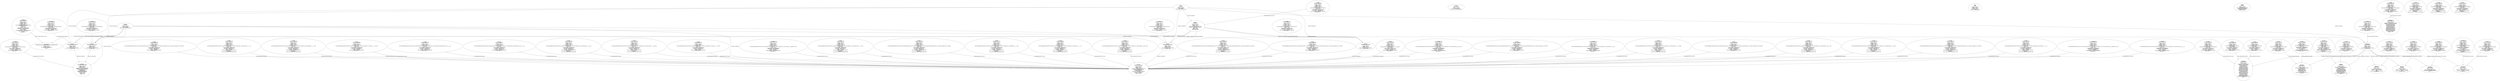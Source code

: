 digraph {
	margin=0 ratio=fill
	"Persons.gary_polhill" [label=<<U>Persons</U><BR/><B>gary_polhill</B><BR/><BR/>created =  2022-11-04<BR/>creator =  doug<BR/>name =  Gary Polhill<BR/>email =  gary.polhill@hutton.ac.uk>]
	"Persons.doug_salt" [label=<<U>Persons</U><BR/><B>doug_salt</B><BR/><BR/>created =  2022-11-04<BR/>creator =  doug<BR/>name =  Doug Salt<BR/>email =  doug.salt@hutton.ac.uk>]
	"Persons.lorenzo_milazzo" [label=<<U>Persons</U><BR/><B>lorenzo_milazzo</B><BR/><BR/>created =  2022-11-04<BR/>creator =  doug<BR/>name =  Lorenzo Milazzo<BR/>email =  lorenzo.milazzo@gmail.com>]
	"Persons.doug" [label=<<U>Persons</U><BR/><B>doug</B><BR/><BR/>created =  2022-11-04<BR/>creator =  doug<BR/>modified =  2022-11-04<BR/>modifier =  doug<BR/>name =  Douglas Salt<BR/>email =  doug@asterix.local>]
	"Projects.MIRACLE" [label=<<U>Projects</U><BR/><B>MIRACLE</B><BR/><BR/>created =  2022-11-04<BR/>creator =  doug<BR/>title =  MIning Relationships Among<BR/>variables in large datasets<BR/>from CompLEx systems Probably<BR/>could do with a bit more<BR/>explanation in here.>]
	"Applications.application_2393015356" [label=<<U>Applications</U><BR/><B>analysege_gpLU2.pl</B><BR/><BR/>created =  2022-11-04<BR/>creator =  doug<BR/>id_application =  application_2393015356<BR/>purpose =   Analysis script to # results<BR/>from SSS runs. The output is a<BR/>CSV format summary of the<BR/>results from each run, listing<BR/>the parameters first, then the<BR/>results: the number of<BR/>bankruptcies, the amount of<BR/>land use change, the year of<BR/>extinction of each species, and<BR/>the abundance of each species.<BR/>Number of species at a given<BR/>time step Level of occupancy at<BR/>each time step Shannon index<BR/>and evenness measure.<BR/>language =  Perl>]
	"Applications.application_3831436655" [label=<<U>Applications</U><BR/><B>SSS-StopC2-Cluster-create.sh</B><BR/><BR/>created =  2022-11-04<BR/>creator =  doug<BR/>modified =  2022-11-04<BR/>modifier =  doug<BR/>id_application =  application_3831436655<BR/>language =  Bash>]
	"Applications.application_3852470873" [label=<<U>Applications</U><BR/><B>postprocessing.R</B><BR/><BR/>created =  2022-11-04<BR/>creator =  doug<BR/>description =   A small R script that<BR/>emaulates what Gary did with<BR/>the outputs from the model in<BR/>an R script. That is it<BR/>reconstructs what he did<BR/>originally in what we presume<BR/>was an interactive R session.<BR/>Essentially this scrpt takes<BR/>the combined results from the<BR/>model and: 1. Adds two empty<BR/>columns TSNE.1.X and TSNE.1.Y -<BR/>this were going to be used for<BR/>visualisation of the data, but<BR/>were late abaondoned. The<BR/>columns have been retained, so<BR/>that they do not mess up any<BR/>subsequent programs that use<BR/>the output. 2. Adds an<BR/>incentive column. 3. Removes<BR/>the high bankruptcy rates. 4.<BR/>Removes high expenditure.<BR/>id_application =  application_3852470873<BR/>language =  R>]
	"Applications.application_648609270" [label=<<U>Applications</U><BR/><B>SSS-StopC2-Cluster-expt.pl</B><BR/><BR/>created =  2022-11-04<BR/>creator =  doug<BR/>modified =  2022-11-04<BR/>modifier =  doug<BR/>id_application =  application_648609270<BR/>purpose =  Perl script to create the SSS<BR/>preliminary experiments. These<BR/>are designed to cover<BR/>sinks/nosinks and<BR/>RewardActivity/RewardSpecies,<BR/>at various BETs and ASPs, and<BR/>for flat and var2 market.<BR/>version =  1.0<BR/>licence =  GPLv3<BR/>language =  Perl>]
	"Applications.application_1879050848" [label=<<U>Applications</U><BR/><B>SSS-StopC2-Cluster-create2.sh</B><BR/><BR/>created =  2022-11-04<BR/>creator =  doug<BR/>modified =  2022-11-04<BR/>modifier =  doug<BR/>id_application =  application_1879050848<BR/>language =  Bash>]
	"Applications.application_35542745" [label=<<U>Applications</U><BR/><B>figure2-3part.R</B><BR/><BR/>created =  2022-11-04<BR/>creator =  doug<BR/>description =   Produces 6 graphs for figure<BR/>3 for the paper. The<BR/>configurations to select this<BR/>graphs are kept in a<BR/>configuration file, unlike<BR/>other code this does not take<BR/>these scenarios from the<BR/>commmand line<BR/>id_application =  application_35542745<BR/>language =  R>]
	"Applications.application_2888254445" [label=<<U>Applications</U><BR/><B>SSS-StopC2-Cluster-run.sh</B><BR/><BR/>created =  2022-11-04<BR/>creator =  doug<BR/>modified =  2022-11-04<BR/>modifier =  doug<BR/>id_application =  application_2888254445<BR/>language =  Bash>]
	"Applications.application_3889266591" [label=<<U>Applications</U><BR/><B>nonlinearK4bsI.R</B><BR/><BR/>created =  2022-11-04<BR/>creator =  doug<BR/>description =  This needs supplying<BR/>id_application =  application_3889266591<BR/>language =  R>]
	"Applications.application_3450918915" [label=<<U>Applications</U><BR/><B>fearlus-1.1.5.2_spom-2.3</B><BR/><BR/>created =  2022-11-04<BR/>creator =  doug<BR/>modified =  2022-11-04<BR/>modifier =  doug<BR/>description =  Framework for Evaluation and<BR/>Assessment of Regional Land Use<BR/>Scenarios (FEARLUS) =<BR/>Stochastic Patch Occupancy<BR/>Model (SPOM)<BR/>id_application =  application_3450918915<BR/>version =  1.1.5.2_spom-2.3<BR/>licence =  GPLv3<BR/>language =  Unknown>]
	"Applications.application_2125378781" [label=<<U>Applications</U><BR/><B>SSS-StopC2-Cluster-run2.sh</B><BR/><BR/>created =  2022-11-04<BR/>creator =  doug<BR/>modified =  2022-11-04<BR/>modifier =  doug<BR/>id_application =  application_2125378781<BR/>language =  Bash>]
	"Applications.application_1060615845" [label=<<U>Applications</U><BR/><B>workflow.sh</B><BR/><BR/>created =  2022-11-04<BR/>creator =  doug<BR/>modified =  2022-11-04<BR/>modifier =  doug<BR/>id_application =  application_1060615845<BR/>purpose =  Overall workflow shell script<BR/>version =  1.0<BR/>licence =  GPLv3<BR/>language =  Bash<BR/>model =  fearlus-spom>]
	"Applications.application_4117413268" [label=<<U>Applications</U><BR/><B>table4.R</B><BR/><BR/>created =  2022-11-04<BR/>creator =  doug<BR/>description =   A small script to prodce a<BR/>text version of the table found<BR/>in Polhil et al (2013) -<BR/>Nonlinearities in biodiversity<BR/>incentive schemes: A study<BR/>using an integrated agent-based<BR/>and metacommunity model The<BR/>original diagram was done with<BR/>a mixture of R and Excel. I<BR/>have automated this part.<BR/>id_application =  application_4117413268<BR/>language =  R>]
	"Applications.application_1674429870" [label=<<U>Applications</U><BR/><B>figure2-3s.R</B><BR/><BR/>created =  2022-11-04<BR/>creator =  doug<BR/>description =   Need some stuff here.<BR/>Produces a sunflow plot for the<BR/>paper<BR/>id_application =  application_1674429870<BR/>language =  R>]
	"Applications.application_3379063284" [label=<<U>Applications</U><BR/><B>treehist3.pl</B><BR/><BR/>created =  2022-11-04<BR/>creator =  doug<BR/>description =  Some documentation here,<BR/>please.<BR/>id_application =  application_3379063284<BR/>language =  Perl>]
	"Applications.application_781459499" [label=<<U>Applications</U><BR/><B>figure2-3small.R</B><BR/><BR/>created =  2022-11-04<BR/>creator =  doug<BR/>description =  Some words of wisdom about<BR/>this script.<BR/>id_application =  application_781459499<BR/>language =  R>]
	"Applications.application_1642152293" [label=<<U>Applications</U><BR/><B>postprocessing.sh</B><BR/><BR/>created =  2022-11-04<BR/>creator =  doug<BR/>modified =  2022-11-04<BR/>modifier =  doug<BR/>id_application =  application_1642152293<BR/>language =  Bash>]
	"Documentation.doc/Reconstructing the diagrams and results in Polhill et al.docx" [label=<<U>Documentation</U><BR/><B>doc/Reconstructing the diagrams and results in Polhill et al.docx</B><BR/><BR/>created =  2022-11-04<BR/>creator =  doug<BR/>title =  Reconstructing the diagrams<BR/>and results in Polhill et<BR/>al.docx>]
	"Containers.container_3955966574" [label=<<U>Containers</U><BR/><B>container_3955966574</B><BR/><BR/>created =  2022-11-04<BR/>creator =  doug<BR/>modified =  2022-11-04<BR/>modifier =  doug<BR/>location_type =  relative_ref<BR/>location_value = <BR/>/Users/doug/git/ABM-metadata/doc/Reconstructing<BR/>the diagrams and results in<BR/>Polhill et al.docx<BR/>size =  72<BR/>encoding =  us-ascii<BR/>modification_time =  20221021T080040<BR/>update_time =  20221021T080040<BR/>hash =  3955966574<BR/>instance =  paper<BR/>location_documentation =  doc/Reconstructing the<BR/>diagrams and results in Polhill<BR/>et al.docx<BR/>generated_by =  1>]
	"Containers.container_3385239053" [label=<<U>Containers</U><BR/><B>container_3385239053</B><BR/><BR/>created =  2022-11-04<BR/>creator =  doug<BR/>location_type =  relative_ref<BR/>location_value = <BR/>/Users/doug/git/ABM-metadata/Cluster2/SSS_dir_nosink_ClusterActivity_all_1.0_1.0_flat_25.0_noapproval_0_1.0_/SSS_fearlus__ClusterActivity_all_1.0_1.0_flat_25.0_noapproval_0_1.0_001.fearlus<BR/>size =  1157<BR/>encoding =  us-ascii<BR/>modification_time =  20221104T095409<BR/>update_time =  20221104T095409<BR/>hash =  3385239053<BR/>instance =  _SSS_fearlus<BR/>location_application =  application_3450918915<BR/>generated_by =  1>]
	"Containers.container_505627104" [label=<<U>Containers</U><BR/><B>container_505627104</B><BR/><BR/>created =  2022-11-04<BR/>creator =  doug<BR/>modified =  2022-11-04<BR/>modifier =  doug<BR/>location_type =  relative_ref<BR/>location_value = <BR/>/Users/doug/git/ABM-metadata/Cluster2-2/SSS_dir_nosink_RewardActivity_all_15.0_1.0_flat_25.0_noapproval_0_1.0_/SSS_incometree______flat_____.tree<BR/>size =  89<BR/>encoding =  us-ascii<BR/>modification_time =  20221104T095450<BR/>update_time =  20221104T095450<BR/>hash =  505627104<BR/>instance =  _SSS_incometree<BR/>location_application =  application_3450918915<BR/>generated_by =  1<BR/>output_of = <BR/>process_32647549959702293885495865014666>]
	"Containers.container_2061300328" [label=<<U>Containers</U><BR/><B>container_2061300328</B><BR/><BR/>created =  2022-11-04<BR/>creator =  doug<BR/>location_type =  relative_ref<BR/>location_value = <BR/>/Users/doug/git/ABM-metadata/cfg/figure3.cfg<BR/>size =  113<BR/>encoding =  us-ascii<BR/>modification_time =  20220812T083115<BR/>update_time =  20220812T083115<BR/>hash =  2061300328<BR/>instance = <BR/>application_3852470873_figure3_cfg<BR/>location_application =  application_35542745<BR/>generated_by =  1>]
	"Containers.container_648609270" [label=<<U>Containers</U><BR/><B>container_648609270</B><BR/><BR/>created =  2022-11-04<BR/>creator =  doug<BR/>modified =  2022-11-04<BR/>modifier =  doug<BR/>location_type =  relative_ref<BR/>location_value = <BR/>/Users/doug/git/ABM-metadata/example/SSS-StopC2-Cluster-expt.pl<BR/>size =  57912<BR/>encoding =  us-ascii<BR/>modification_time =  20220823T105235<BR/>update_time =  20220823T105235<BR/>hash =  648609270<BR/>location_application =  application_648609270<BR/>generated_by =  1>]
	"Containers.container_3492367582" [label=<<U>Containers</U><BR/><B>container_3492367582</B><BR/><BR/>created =  2022-11-04<BR/>creator =  doug<BR/>modified =  2022-11-04<BR/>modifier =  doug<BR/>location_type =  relative_ref<BR/>location_value = <BR/>/Users/doug/git/ABM-metadata/Cluster2/SSS_dir_nosink_ClusterActivity_all_1.0_1.0_flat_25.0_noapproval_0_1.0_/SSS_patch_nosink__________001.csv<BR/>size =  23085<BR/>encoding =  us-ascii<BR/>modification_time =  20221104T095409<BR/>update_time =  20221104T095409<BR/>hash =  3492367582<BR/>instance =  _SSS_patch<BR/>location_application =  application_3450918915<BR/>generated_by =  1<BR/>output_of = <BR/>process_24377640770227183785861811205160>]
	"Containers.container_1104531727" [label=<<U>Containers</U><BR/><B>container_1104531727</B><BR/><BR/>created =  2022-11-04<BR/>creator =  doug<BR/>modified =  2022-11-04<BR/>modifier =  doug<BR/>location_type =  relative_ref<BR/>location_value = <BR/>/Users/doug/git/ABM-metadata/Cluster2/SSS_dir_nosink_ClusterActivity_all_1.0_1.0_flat_25.0_noapproval_0_1.0_/SSS_report-config_nosink_ClusterActivity_all_1.0_1.0_flat_25.0_noapproval_0_1.0_001.repcfg<BR/>size =  485<BR/>encoding =  us-ascii<BR/>modification_time =  20221104T095409<BR/>update_time =  20221104T095409<BR/>hash =  1104531727<BR/>instance =  _SSS_report-config<BR/>location_application =  application_3450918915<BR/>generated_by =  1<BR/>output_of = <BR/>process_24377640770227183785861811205160>]
	"Containers.container_154998681" [label=<<U>Containers</U><BR/><B>container_154998681</B><BR/><BR/>created =  2022-11-04<BR/>creator =  doug<BR/>modified =  2022-11-04<BR/>modifier =  doug<BR/>location_type =  relative_ref<BR/>location_value = <BR/>/Users/doug/git/ABM-metadata/final_results.csv<BR/>size =  5402763<BR/>encoding =  us-ascii<BR/>modification_time =  20221104T095732<BR/>update_time =  20221104T095732<BR/>hash =  154998681<BR/>instance = <BR/>application_3379063284_final_results<BR/>location_application =  application_781459499<BR/>generated_by =  1<BR/>output_of = <BR/>process_84173382249466904378854782611709>]
	"Containers.container_3831436655" [label=<<U>Containers</U><BR/><B>container_3831436655</B><BR/><BR/>created =  2022-11-04<BR/>creator =  doug<BR/>modified =  2022-11-04<BR/>modifier =  doug<BR/>location_type =  relative_ref<BR/>location_value = <BR/>/Users/doug/git/ABM-metadata/example/SSS-StopC2-Cluster-create.sh<BR/>size =  13001<BR/>encoding =  us-ascii<BR/>modification_time =  20221102T151312<BR/>update_time =  20221102T151312<BR/>hash =  3831436655<BR/>location_application =  application_3831436655<BR/>generated_by =  1>]
	"Containers.container_354343442" [label=<<U>Containers</U><BR/><B>container_354343442</B><BR/><BR/>created =  2022-11-04<BR/>creator =  doug<BR/>modified =  2022-11-04<BR/>modifier =  doug<BR/>location_type =  relative_ref<BR/>location_value = <BR/>/Users/doug/git/ABM-metadata/Cluster2-2/SSS_dir_nosink_RewardActivity_all_15.0_1.0_flat_25.0_noapproval_0_1.0_/SSS_luhab___________.csv<BR/>size =  121<BR/>encoding =  us-ascii<BR/>modification_time =  20221104T095450<BR/>update_time =  20221104T095450<BR/>hash =  354343442<BR/>instance =  _SSS_luhab<BR/>location_application =  application_3450918915<BR/>generated_by =  1<BR/>output_of = <BR/>process_32647549959702293885495865014666>]
	"Containers.container_3025688835" [label=<<U>Containers</U><BR/><B>container_3025688835</B><BR/><BR/>created =  2022-11-04<BR/>creator =  doug<BR/>modified =  2022-11-04<BR/>modifier =  doug<BR/>location_type =  relative_ref<BR/>location_value = <BR/>/Users/doug/git/ABM-metadata/Cluster2-2/SSS_dir_nosink_RewardActivity_all_15.0_1.0_flat_25.0_noapproval_0_1.0_/SSS_top-level-subpop________noapproval_0_1.0_.ssp<BR/>size =  157<BR/>encoding =  us-ascii<BR/>modification_time =  20221104T095450<BR/>update_time =  20221104T095450<BR/>hash =  3025688835<BR/>instance =  _SSS_top-level-subpop<BR/>location_application =  application_3450918915<BR/>generated_by =  1>]
	"Containers.container_441913555" [label=<<U>Containers</U><BR/><B>container_441913555</B><BR/><BR/>created =  2022-11-04<BR/>creator =  doug<BR/>modified =  2022-11-04<BR/>modifier =  doug<BR/>location_type =  relative_ref<BR/>location_value = <BR/>/Users/doug/git/ABM-metadata/Cluster2-2/SSS_dir_nosink_RewardActivity_all_15.0_1.0_flat_25.0_noapproval_0_1.0_/SSS_species_nosink__________.csv<BR/>size =  831<BR/>encoding =  us-ascii<BR/>modification_time =  20221104T095450<BR/>update_time =  20221104T095450<BR/>hash =  441913555<BR/>instance =  _SSS_species<BR/>location_application =  application_3450918915<BR/>generated_by =  1>]
	"Containers.container_2486610989" [label=<<U>Containers</U><BR/><B>container_2486610989</B><BR/><BR/>created =  2022-11-04<BR/>creator =  doug<BR/>location_type =  relative_ref<BR/>location_value = <BR/>/Users/doug/git/ABM-metadata/Cluster2-2/SSS_dir_nosink_RewardActivity_all_15.0_1.0_flat_25.0_noapproval_0_1.0_/SSS_fearlus__RewardActivity_all_15.0_1.0_flat_25.0_noapproval_0_1.0_001.fearlus<BR/>size =  1156<BR/>encoding =  us-ascii<BR/>modification_time =  20221104T095450<BR/>update_time =  20221104T095450<BR/>hash =  2486610989<BR/>instance =  _SSS_fearlus<BR/>location_application =  application_3450918915<BR/>generated_by =  1>]
	"Containers.container_2060874102" [label=<<U>Containers</U><BR/><B>container_2060874102</B><BR/><BR/>created =  2022-11-04<BR/>creator =  doug<BR/>modified =  2022-11-04<BR/>modifier =  doug<BR/>location_type =  relative_ref<BR/>location_value = <BR/>/Users/doug/git/ABM-metadata/Cluster2-2/SSS_dir_nosink_RewardActivity_all_15.0_1.0_flat_25.0_noapproval_0_1.0_/SSS_sink_nosink__________.csv<BR/>size =  234<BR/>encoding =  us-ascii<BR/>modification_time =  20221104T095450<BR/>update_time =  20221104T095450<BR/>hash =  2060874102<BR/>instance =  _SSS_sink<BR/>location_application =  application_3450918915<BR/>generated_by =  1<BR/>output_of = <BR/>process_32647549959702293885495865014666>]
	"Containers.container_1982026419" [label=<<U>Containers</U><BR/><B>container_1982026419</B><BR/><BR/>created =  2022-11-04<BR/>creator =  doug<BR/>modified =  2022-11-04<BR/>modifier =  doug<BR/>location_type =  relative_ref<BR/>location_value = <BR/>/Users/doug/git/ABM-metadata/Cluster2-2/SSS_dir_nosink_RewardActivity_all_15.0_1.0_flat_25.0_noapproval_0_1.0_/SSS_climateprob___________.prob<BR/>size =  26<BR/>encoding =  us-ascii<BR/>modification_time =  20221104T095450<BR/>update_time =  20221104T095450<BR/>hash =  1982026419<BR/>instance =  _SSS_climateprob<BR/>location_application =  application_3450918915<BR/>generated_by =  1<BR/>output_of = <BR/>process_32647549959702293885495865014666>]
	"Containers.container_3281505998" [label=<<U>Containers</U><BR/><B>container_3281505998</B><BR/><BR/>created =  2022-11-04<BR/>creator =  doug<BR/>location_type =  relative_ref<BR/>location_value = <BR/>/Users/doug/git/ABM-metadata/Cluster2/SSS_dir_nosink_ClusterActivity_all_1.0_1.0_flat_25.0_noapproval_0_1.0_/SSS_grid___________001.grd<BR/>size =  1377<BR/>encoding =  us-ascii<BR/>modification_time =  20221104T095409<BR/>update_time =  20221104T095409<BR/>hash =  3281505998<BR/>instance =  _SSS_grid<BR/>location_application =  application_3450918915<BR/>generated_by =  1>]
	"Containers.container_1814970370" [label=<<U>Containers</U><BR/><B>container_1814970370</B><BR/><BR/>created =  2022-11-04<BR/>creator =  doug<BR/>location_type =  relative_ref<BR/>location_value = <BR/>/Users/doug/git/ABM-metadata/Cluster2-2/SSS_dir_nosink_RewardActivity_all_15.0_1.0_flat_25.0_noapproval_0_1.0_/SSS_government__RewardActivity_all_15.0_1.0______.gov<BR/>size =  46<BR/>encoding =  us-ascii<BR/>modification_time =  20221104T095450<BR/>update_time =  20221104T095450<BR/>hash =  1814970370<BR/>instance =  _SSS_government<BR/>location_application =  application_3450918915<BR/>generated_by =  1>]
	"Containers.container_3244097547" [label=<<U>Containers</U><BR/><B>container_3244097547</B><BR/><BR/>created =  2022-11-04<BR/>creator =  doug<BR/>location_type =  relative_ref<BR/>location_value = <BR/>/Users/doug/git/ABM-metadata/Cluster2/SSS_dir_nosink_ClusterActivity_all_1.0_1.0_flat_25.0_noapproval_0_1.0_/SSS_government__ClusterActivity_all_1.0_1.0______.gov<BR/>size =  59<BR/>encoding =  us-ascii<BR/>modification_time =  20221104T095409<BR/>update_time =  20221104T095409<BR/>hash =  3244097547<BR/>instance =  _SSS_government<BR/>location_application =  application_3450918915<BR/>generated_by =  1>]
	"Containers.container_35542745" [label=<<U>Containers</U><BR/><B>container_35542745</B><BR/><BR/>created =  2022-11-04<BR/>creator =  doug<BR/>modified =  2022-11-04<BR/>modifier =  doug<BR/>location_type =  relative_ref<BR/>location_value = <BR/>/Users/doug/git/ABM-metadata/example/figure2-3part.R<BR/>size =  5059<BR/>encoding =  us-ascii<BR/>modification_time =  20220823T105235<BR/>update_time =  20220823T105235<BR/>hash =  35542745<BR/>location_application =  application_35542745<BR/>generated_by =  1>]
	"Containers.container_900718909" [label=<<U>Containers</U><BR/><B>container_900718909</B><BR/><BR/>created =  2022-11-04<BR/>creator =  doug<BR/>modified =  2022-11-04<BR/>modifier =  doug<BR/>location_type =  relative_ref<BR/>location_value = <BR/>/Users/doug/git/ABM-metadata/Cluster2-2/SSS_dir_nosink_RewardActivity_all_15.0_1.0_flat_25.0_noapproval_0_1.0_/SSS_economyprob___________.prob<BR/>size =  27<BR/>encoding =  us-ascii<BR/>modification_time =  20221104T095450<BR/>update_time =  20221104T095450<BR/>hash =  900718909<BR/>instance =  _SSS_economyprob<BR/>location_application =  application_3450918915<BR/>generated_by =  1<BR/>output_of = <BR/>process_32647549959702293885495865014666>]
	"Containers.container_3059748517" [label=<<U>Containers</U><BR/><B>container_3059748517</B><BR/><BR/>created =  2022-11-04<BR/>creator =  doug<BR/>modified =  2022-11-04<BR/>modifier =  doug<BR/>location_type =  relative_ref<BR/>location_value = <BR/>/Users/doug/git/ABM-metadata/Cluster2/SSS_dir_nosink_ClusterActivity_all_1.0_1.0_flat_25.0_noapproval_0_1.0_/SSS_spom_nosink__________001.spom<BR/>size =  2411<BR/>encoding =  us-ascii<BR/>modification_time =  20221104T095409<BR/>update_time =  20221104T095409<BR/>hash =  3059748517<BR/>instance =  _SSS_spom<BR/>location_application =  application_3450918915<BR/>generated_by =  1<BR/>output_of = <BR/>process_24377640770227183785861811205160>]
	"Containers.container_1317679464" [label=<<U>Containers</U><BR/><B>container_1317679464</B><BR/><BR/>created =  2022-11-04<BR/>creator =  doug<BR/>location_type =  relative_ref<BR/>location_value = <BR/>/Users/doug/git/ABM-metadata/figure3.pdf<BR/>size =  181985<BR/>encoding =  binary<BR/>modification_time =  20221104T095754<BR/>update_time =  20221104T095754<BR/>hash =  1317679464<BR/>instance =  application_3852470873_figure3<BR/>generated_by =  1<BR/>output_of = <BR/>process_51336012077264406511768403296200>]
	"Containers.container_4244861534" [label=<<U>Containers</U><BR/><B>container_4244861534</B><BR/><BR/>created =  2022-11-04<BR/>creator =  doug<BR/>location_type =  relative_ref<BR/>location_value = <BR/>/Users/doug/git/ABM-metadata/figure4.a_and_b.pdf<BR/>size =  41990<BR/>encoding =  binary<BR/>modification_time =  20221104T095841<BR/>update_time =  20221104T095841<BR/>hash =  4244861534<BR/>instance =  application_4117413268_figure4<BR/>generated_by =  1<BR/>output_of = <BR/>process_71659840306162623466247957880919>]
	"Containers.container_851790836" [label=<<U>Containers</U><BR/><B>container_851790836</B><BR/><BR/>created =  2022-11-04<BR/>creator =  doug<BR/>modified =  2022-11-04<BR/>modifier =  doug<BR/>location_type =  relative_ref<BR/>location_value = <BR/>/Users/doug/git/ABM-metadata/table4.csv<BR/>size =  23299<BR/>encoding =  us-ascii<BR/>modification_time =  20221104T095818<BR/>update_time =  20221104T095818<BR/>hash =  851790836<BR/>instance =  application_3889266591_table4<BR/>location_application =  application_4117413268<BR/>generated_by =  1<BR/>output_of = <BR/>process_31372392246113442195754206783606>]
	"Containers.container_1642152293" [label=<<U>Containers</U><BR/><B>container_1642152293</B><BR/><BR/>created =  2022-11-04<BR/>creator =  doug<BR/>modified =  2022-11-04<BR/>modifier =  doug<BR/>location_type =  relative_ref<BR/>location_value = <BR/>/Users/doug/git/ABM-metadata/example/postprocessing.sh<BR/>size =  42562<BR/>encoding =  us-ascii<BR/>modification_time =  20221102T144210<BR/>update_time =  20221102T144210<BR/>hash =  1642152293<BR/>location_application =  application_1642152293<BR/>generated_by =  1>]
	"Containers.container_2975161213" [label=<<U>Containers</U><BR/><B>container_2975161213</B><BR/><BR/>created =  2022-11-04<BR/>creator =  doug<BR/>location_type =  relative_ref<BR/>location_value = <BR/>/Users/doug/git/ABM-metadata/LOBEC.rpart3Xfr.pdf<BR/>size =  4835<BR/>encoding =  binary<BR/>modification_time =  20221104T095855<BR/>update_time =  20221104T095855<BR/>hash =  2975161213<BR/>instance =  application_1674429870_figure5<BR/>generated_by =  1<BR/>output_of = <BR/>process_74608150474784443300043870064775>]
	"Containers.container_1879050848" [label=<<U>Containers</U><BR/><B>container_1879050848</B><BR/><BR/>created =  2022-11-04<BR/>creator =  doug<BR/>modified =  2022-11-04<BR/>modifier =  doug<BR/>location_type =  relative_ref<BR/>location_value = <BR/>/Users/doug/git/ABM-metadata/example/SSS-StopC2-Cluster-create2.sh<BR/>size =  12650<BR/>encoding =  us-ascii<BR/>modification_time =  20221102T143409<BR/>update_time =  20221102T143409<BR/>hash =  1879050848<BR/>location_application =  application_1879050848<BR/>generated_by =  1>]
	"Containers.container_3470971297" [label=<<U>Containers</U><BR/><B>container_3470971297</B><BR/><BR/>created =  2022-11-04<BR/>creator =  doug<BR/>location_type =  relative_ref<BR/>location_value = <BR/>/Users/doug/git/ABM-metadata/Cluster2-2/SSS_dir_nosink_RewardActivity_all_15.0_1.0_flat_25.0_noapproval_0_1.0_/SSS_grid___________001.grd<BR/>size =  1377<BR/>encoding =  us-ascii<BR/>modification_time =  20221104T095450<BR/>update_time =  20221104T095450<BR/>hash =  3470971297<BR/>instance =  _SSS_grid<BR/>location_application =  application_3450918915<BR/>generated_by =  1>]
	"Containers.container_2387213333" [label=<<U>Containers</U><BR/><B>container_2387213333</B><BR/><BR/>created =  2022-11-04<BR/>creator =  doug<BR/>modified =  2022-11-04<BR/>modifier =  doug<BR/>location_type =  relative_ref<BR/>location_value = <BR/>/Users/doug/git/ABM-metadata/Cluster2-2/SSS_dir_nosink_RewardActivity_all_15.0_1.0_flat_25.0_noapproval_0_1.0_/SSS_subpop________noapproval_0_1.0_.sp<BR/>size =  2112<BR/>encoding =  us-ascii<BR/>modification_time =  20221104T095450<BR/>update_time =  20221104T095450<BR/>hash =  2387213333<BR/>instance =  _SSS_subpop<BR/>location_application =  application_3450918915<BR/>generated_by =  1>]
	"Containers.container_800277554" [label=<<U>Containers</U><BR/><B>container_800277554</B><BR/><BR/>created =  2022-11-04<BR/>creator =  doug<BR/>modified =  2022-11-04<BR/>modifier =  doug<BR/>location_type =  relative_ref<BR/>location_value = <BR/>/Users/doug/git/ABM-metadata/Cluster2-2/SSS_dir_nosink_RewardActivity_all_15.0_1.0_flat_25.0_noapproval_0_1.0_/SSS_patch_nosink__________001.csv<BR/>size =  23085<BR/>encoding =  us-ascii<BR/>modification_time =  20221104T095450<BR/>update_time =  20221104T095450<BR/>hash =  800277554<BR/>instance =  _SSS_patch<BR/>location_application =  application_3450918915<BR/>generated_by =  1<BR/>output_of = <BR/>process_32647549959702293885495865014666>]
	"Containers.container_4235735972" [label=<<U>Containers</U><BR/><B>container_4235735972</B><BR/><BR/>created =  2022-11-04<BR/>creator =  doug<BR/>modified =  2022-11-04<BR/>modifier =  doug<BR/>location_type =  relative_ref<BR/>location_value = <BR/>/Users/doug/git/ABM-metadata/Cluster2-2/SSS_dir_nosink_RewardActivity_all_15.0_1.0_flat_25.0_noapproval_0_1.0_/SSS_report-config_nosink_RewardActivity_all_15.0_1.0_flat_25.0_noapproval_0_1.0_001.repcfg<BR/>size =  485<BR/>encoding =  us-ascii<BR/>modification_time =  20221104T095450<BR/>update_time =  20221104T095450<BR/>hash =  4235735972<BR/>instance =  _SSS_report-config<BR/>location_application =  application_3450918915<BR/>generated_by =  1<BR/>output_of = <BR/>process_32647549959702293885495865014666>]
	"Containers.container_3307537171" [label=<<U>Containers</U><BR/><B>container_3307537171</B><BR/><BR/>created =  2022-11-04<BR/>creator =  doug<BR/>modified =  2022-11-04<BR/>modifier =  doug<BR/>location_type =  relative_ref<BR/>location_value = <BR/>/Users/doug/git/ABM-metadata/Cluster2-2/SSS_dir_nosink_RewardActivity_all_15.0_1.0_flat_25.0_noapproval_0_1.0_/SSS_yielddata___________.data<BR/>size =  196<BR/>encoding =  us-ascii<BR/>modification_time =  20221104T095450<BR/>update_time =  20221104T095450<BR/>hash =  3307537171<BR/>instance =  _SSS_yielddata<BR/>location_application =  application_3450918915<BR/>generated_by =  1<BR/>output_of = <BR/>process_32647549959702293885495865014666>]
	"Containers.container_2407600617" [label=<<U>Containers</U><BR/><B>container_2407600617</B><BR/><BR/>created =  2022-11-04<BR/>creator =  doug<BR/>location_type =  relative_ref<BR/>location_value = <BR/>/Users/doug/git/ABM-metadata/cfg/scenarios.cfg<BR/>size =  1442<BR/>encoding =  us-ascii<BR/>modification_time =  20220812T083115<BR/>update_time =  20220812T083115<BR/>hash =  2407600617<BR/>instance =  _scenarios<BR/>location_application =  application_3852470873<BR/>generated_by =  1>]
	"Containers.container_878886043" [label=<<U>Containers</U><BR/><B>container_878886043</B><BR/><BR/>created =  2022-11-04<BR/>creator =  doug<BR/>modified =  2022-11-04<BR/>modifier =  doug<BR/>location_type =  relative_ref<BR/>location_value = <BR/>/Users/doug/git/ABM-metadata/Cluster2-2/SSS_dir_nosink_RewardActivity_all_15.0_1.0_flat_25.0_noapproval_0_1.0_/SSS_dummy___________-7.csv<BR/>size =  93<BR/>encoding =  us-ascii<BR/>modification_time =  20221104T095450<BR/>update_time =  20221104T095450<BR/>hash =  878886043<BR/>instance =  _SSS_dummy<BR/>location_application =  application_3450918915<BR/>generated_by =  1<BR/>output_of = <BR/>process_32647549959702293885495865014666>]
	"Containers.container_2865400753" [label=<<U>Containers</U><BR/><B>container_2865400753</B><BR/><BR/>created =  2022-11-04<BR/>creator =  doug<BR/>modified =  2022-11-04<BR/>modifier =  doug<BR/>location_type =  relative_ref<BR/>location_value = <BR/>/Users/doug/git/ABM-metadata/Cluster2-2/SSS_dir_nosink_RewardActivity_all_15.0_1.0_flat_25.0_noapproval_0_1.0_/SSS_incomedata______flat_____.data<BR/>size =  130<BR/>encoding =  us-ascii<BR/>modification_time =  20221104T095450<BR/>update_time =  20221104T095450<BR/>hash =  2865400753<BR/>instance =  _SSS_incomedata<BR/>location_application =  application_3450918915<BR/>generated_by =  1<BR/>output_of = <BR/>process_32647549959702293885495865014666>]
	"Containers.container_4294967295" [label=<<U>Containers</U><BR/><B>container_4294967295</B><BR/><BR/>created =  2022-11-04<BR/>creator =  doug<BR/>modified =  2022-11-04<BR/>modifier =  doug<BR/>location_type =  relative_ref<BR/>location_value = <BR/>/Users/doug/git/ABM-metadata/Cluster2-2/SSS_dir_nosink_RewardActivity_all_15.0_1.0_flat_25.0_noapproval_0_1.0_/SSS_spomresult_nosink_RewardActivity_all_15.0_1.0_flat_25.0_noapproval_0_1.0_001-area.csv<BR/>size =  0<BR/>encoding =  binary<BR/>modification_time =  20221021T132003<BR/>update_time =  20221021T132003<BR/>hash =  4294967295<BR/>instance =  _SSS_spomresult_area<BR/>location_application =  application_3450918915<BR/>generated_by =  1<BR/>output_of = <BR/>process_23222129888649347509041510897074>]
	"Containers.container_2888254445" [label=<<U>Containers</U><BR/><B>container_2888254445</B><BR/><BR/>created =  2022-11-04<BR/>creator =  doug<BR/>modified =  2022-11-04<BR/>modifier =  doug<BR/>location_type =  relative_ref<BR/>location_value = <BR/>/Users/doug/git/ABM-metadata/example/SSS-StopC2-Cluster-run.sh<BR/>size =  21733<BR/>encoding =  us-ascii<BR/>modification_time =  20221031T114329<BR/>update_time =  20221031T114329<BR/>hash =  2888254445<BR/>location_application =  application_2888254445<BR/>generated_by =  1>]
	"Containers.container_1026862626" [label=<<U>Containers</U><BR/><B>container_1026862626</B><BR/><BR/>created =  2022-11-04<BR/>creator =  doug<BR/>location_type =  relative_ref<BR/>location_value = <BR/>/Users/doug/git/ABM-metadata/Cluster2/SSS_dir_nosink_ClusterActivity_all_1.0_1.0_flat_25.0_noapproval_0_1.0_/SSS_top-level_nosink_ClusterActivity_all_1.0_1.0_flat_25.0_noapproval_0_1.0_001.model<BR/>size =  233<BR/>encoding =  us-ascii<BR/>modification_time =  20221104T095409<BR/>update_time =  20221104T095409<BR/>hash =  1026862626<BR/>instance =  _SSS_top-level<BR/>location_application =  application_3450918915<BR/>generated_by =  1>]
	"Containers.container_3889266591" [label=<<U>Containers</U><BR/><B>container_3889266591</B><BR/><BR/>created =  2022-11-04<BR/>creator =  doug<BR/>modified =  2022-11-04<BR/>modifier =  doug<BR/>location_type =  relative_ref<BR/>location_value = <BR/>/Users/doug/git/ABM-metadata/example/nonlinearK4bsI.R<BR/>size =  6619<BR/>encoding =  us-ascii<BR/>modification_time =  20220823T105235<BR/>update_time =  20220823T105235<BR/>hash =  3889266591<BR/>location_application =  application_3889266591<BR/>generated_by =  1>]
	"Containers.container_4117413268" [label=<<U>Containers</U><BR/><B>container_4117413268</B><BR/><BR/>created =  2022-11-04<BR/>creator =  doug<BR/>modified =  2022-11-04<BR/>modifier =  doug<BR/>location_type =  relative_ref<BR/>location_value = <BR/>/Users/doug/git/ABM-metadata/example/table4.R<BR/>size =  1187<BR/>encoding =  us-ascii<BR/>modification_time =  20221010T105923<BR/>update_time =  20221010T105923<BR/>hash =  4117413268<BR/>location_application =  application_4117413268<BR/>generated_by =  1>]
	"Containers.container_1674429870" [label=<<U>Containers</U><BR/><B>container_1674429870</B><BR/><BR/>created =  2022-11-04<BR/>creator =  doug<BR/>modified =  2022-11-04<BR/>modifier =  doug<BR/>location_type =  relative_ref<BR/>location_value = <BR/>/Users/doug/git/ABM-metadata/example/figure2-3s.R<BR/>size =  4665<BR/>encoding =  us-ascii<BR/>modification_time =  20220823T105235<BR/>update_time =  20220823T105235<BR/>hash =  1674429870<BR/>location_application =  application_1674429870<BR/>generated_by =  1>]
	"Containers.container_3379063284" [label=<<U>Containers</U><BR/><B>container_3379063284</B><BR/><BR/>created =  2022-11-04<BR/>creator =  doug<BR/>modified =  2022-11-04<BR/>modifier =  doug<BR/>location_type =  relative_ref<BR/>location_value = <BR/>/Users/doug/git/ABM-metadata/example/treehist3.pl<BR/>size =  8135<BR/>encoding =  us-ascii<BR/>modification_time =  20221021T130202<BR/>update_time =  20221021T130202<BR/>hash =  3379063284<BR/>location_application =  application_3379063284<BR/>generated_by =  1>]
	"Containers.container_3450918915" [label=<<U>Containers</U><BR/><B>container_3450918915</B><BR/><BR/>created =  2022-11-04<BR/>creator =  doug<BR/>modified =  2022-11-04<BR/>modifier =  doug<BR/>location_type =  relative_ref<BR/>location_value = <BR/>/Users/doug/git/ABM-metadata/example/fearlus-1.1.5.2_spom-2.3<BR/>size =  7110319<BR/>encoding =  binary<BR/>modification_time =  20221031T110654<BR/>update_time =  20221031T110654<BR/>hash =  3450918915<BR/>location_application =  application_3450918915<BR/>generated_by =  1>]
	"Containers.container_781459499" [label=<<U>Containers</U><BR/><B>container_781459499</B><BR/><BR/>created =  2022-11-04<BR/>creator =  doug<BR/>modified =  2022-11-04<BR/>modifier =  doug<BR/>location_type =  relative_ref<BR/>location_value = <BR/>/Users/doug/git/ABM-metadata/example/figure2-3small.R<BR/>size =  4598<BR/>encoding =  us-ascii<BR/>modification_time =  20220823T105235<BR/>update_time =  20220823T105235<BR/>hash =  781459499<BR/>location_application =  application_781459499<BR/>generated_by =  1>]
	"Containers.container_2125378781" [label=<<U>Containers</U><BR/><B>container_2125378781</B><BR/><BR/>created =  2022-11-04<BR/>creator =  doug<BR/>modified =  2022-11-04<BR/>modifier =  doug<BR/>location_type =  relative_ref<BR/>location_value = <BR/>/Users/doug/git/ABM-metadata/example/SSS-StopC2-Cluster-run2.sh<BR/>size =  23029<BR/>encoding =  us-ascii<BR/>modification_time =  20221031T114345<BR/>update_time =  20221031T114345<BR/>hash =  2125378781<BR/>location_application =  application_2125378781<BR/>generated_by =  1>]
	"Containers.container_2050039078" [label=<<U>Containers</U><BR/><B>container_2050039078</B><BR/><BR/>created =  2022-11-04<BR/>creator =  doug<BR/>modified =  2022-11-04<BR/>modifier =  doug<BR/>location_type =  relative_ref<BR/>location_value = <BR/>/Users/doug/git/ABM-metadata/Cluster2-2/SSS_dir_nosink_RewardActivity_all_15.0_1.0_flat_25.0_noapproval_0_1.0_/SSS_economystate______flat_____.state<BR/>size =  1809<BR/>encoding =  us-ascii<BR/>modification_time =  20221104T095450<BR/>update_time =  20221104T095450<BR/>hash =  2050039078<BR/>instance =  _SSS_economystate<BR/>location_application =  application_3450918915<BR/>generated_by =  1>]
	"Containers.container_2759060318" [label=<<U>Containers</U><BR/><B>container_2759060318</B><BR/><BR/>created =  2022-11-04<BR/>creator =  doug<BR/>location_type =  relative_ref<BR/>location_value = <BR/>/Users/doug/git/ABM-metadata/Cluster2-2/SSS_dir_nosink_RewardActivity_all_15.0_1.0_flat_25.0_noapproval_0_1.0_/SSS_top-level_nosink_RewardActivity_all_15.0_1.0_flat_25.0_noapproval_0_1.0_001.model<BR/>size =  233<BR/>encoding =  us-ascii<BR/>modification_time =  20221104T095450<BR/>update_time =  20221104T095450<BR/>hash =  2759060318<BR/>instance =  _SSS_top-level<BR/>location_application =  application_3450918915<BR/>generated_by =  1>]
	"Containers.container_2056384913" [label=<<U>Containers</U><BR/><B>container_2056384913</B><BR/><BR/>created =  2022-11-04<BR/>creator =  doug<BR/>modified =  2022-11-04<BR/>modifier =  doug<BR/>location_type =  relative_ref<BR/>location_value = <BR/>/Users/doug/git/ABM-metadata/Cluster2-2/SSS_dir_nosink_RewardActivity_all_15.0_1.0_flat_25.0_noapproval_0_1.0_/SSS_yieldtree___________.tree<BR/>size =  109<BR/>encoding =  us-ascii<BR/>modification_time =  20221104T095450<BR/>update_time =  20221104T095450<BR/>hash =  2056384913<BR/>instance =  _SSS_yieldtree<BR/>location_application =  application_3450918915<BR/>generated_by =  1>]
	"Containers.container_2582525701" [label=<<U>Containers</U><BR/><B>container_2582525701</B><BR/><BR/>created =  2022-11-04<BR/>creator =  doug<BR/>modified =  2022-11-04<BR/>modifier =  doug<BR/>location_type =  relative_ref<BR/>location_value = <BR/>/Users/doug/git/ABM-metadata/Cluster2-2/SSS_dir_nosink_RewardActivity_all_15.0_1.0_flat_25.0_noapproval_0_1.0_/SSS_spom_nosink__________001.spom<BR/>size =  2411<BR/>encoding =  us-ascii<BR/>modification_time =  20221104T095450<BR/>update_time =  20221104T095450<BR/>hash =  2582525701<BR/>instance =  _SSS_spom<BR/>location_application =  application_3450918915<BR/>generated_by =  1<BR/>output_of = <BR/>process_32647549959702293885495865014666>]
	"Containers.container_1060615845" [label=<<U>Containers</U><BR/><B>container_1060615845</B><BR/><BR/>created =  2022-11-04<BR/>creator =  doug<BR/>modified =  2022-11-04<BR/>modifier =  doug<BR/>location_type =  relative_ref<BR/>location_value = <BR/>/Users/doug/git/ABM-metadata/example/workflow.sh<BR/>size =  8791<BR/>encoding =  us-ascii<BR/>modification_time =  20221102T143435<BR/>update_time =  20221102T143435<BR/>hash =  1060615845<BR/>location_application =  application_1060615845<BR/>generated_by =  1>]
	"Containers.container_2393015356" [label=<<U>Containers</U><BR/><B>container_2393015356</B><BR/><BR/>created =  2022-11-04<BR/>creator =  doug<BR/>modified =  2022-11-04<BR/>modifier =  doug<BR/>location_type =  relative_ref<BR/>location_value = <BR/>/Users/doug/git/ABM-metadata/example/analysege_gpLU2.pl<BR/>size =  24796<BR/>encoding =  us-ascii<BR/>modification_time =  20221007T124807<BR/>update_time =  20221007T124807<BR/>hash =  2393015356<BR/>location_application =  application_2393015356<BR/>generated_by =  1>]
	"Containers.container_3852470873" [label=<<U>Containers</U><BR/><B>container_3852470873</B><BR/><BR/>created =  2022-11-04<BR/>creator =  doug<BR/>modified =  2022-11-04<BR/>modifier =  doug<BR/>location_type =  relative_ref<BR/>location_value = <BR/>/Users/doug/git/ABM-metadata/example/postprocessing.R<BR/>size =  1382<BR/>encoding =  us-ascii<BR/>modification_time =  20221010T100647<BR/>update_time =  20221010T100647<BR/>hash =  3852470873<BR/>location_application =  application_3852470873<BR/>generated_by =  1>]
	"Containers.container_2495143996" [label=<<U>Containers</U><BR/><B>container_2495143996</B><BR/><BR/>created =  2022-11-04<BR/>creator =  doug<BR/>location_type =  relative_ref<BR/>location_value = <BR/>/Users/doug/git/ABM-metadata/all_results.csv<BR/>size =  6309253<BR/>encoding =  us-ascii<BR/>modification_time =  20221104T095714<BR/>update_time =  20221104T095714<BR/>hash =  2495143996<BR/>instance =  _all_results<BR/>location_application =  application_3852470873<BR/>generated_by =  1>]
	"Containers.container_2393015356" -> "Applications.application_2393015356" [label="location_application-from-container"]
	"Containers.container_3831436655" -> "Applications.application_3831436655" [label="location_application-from-container"]
	"Persons.gary_polhill" -> "Applications.application_3831436655" [label="contributor-to-application"]
	"Persons.doug_salt" -> "Applications.application_3831436655" [label="contributor-to-application"]
	"Applications.application_1060615845" -> "Applications.application_3831436655" [label="dependency-to-dependency"]
	"Containers.container_2407600617" -> "Applications.application_3852470873" [label="location_application-from-container"]
	"Containers.container_3852470873" -> "Applications.application_3852470873" [label="location_application-from-container"]
	"Containers.container_2495143996" -> "Applications.application_3852470873" [label="location_application-from-container"]
	"Applications.application_1642152293" -> "Applications.application_3852470873" [label="dependency-to-dependency"]
	"Containers.container_648609270" -> "Applications.application_648609270" [label="location_application-from-container"]
	"Persons.gary_polhill" -> "Applications.application_648609270" [label="contributor-to-application"]
	"Applications.application_3831436655" -> "Applications.application_648609270" [label="dependency-to-dependency"]
	"Applications.application_1879050848" -> "Applications.application_648609270" [label="dependency-to-dependency"]
	"Containers.container_1879050848" -> "Applications.application_1879050848" [label="location_application-from-container"]
	"Persons.gary_polhill" -> "Applications.application_1879050848" [label="contributor-to-application"]
	"Persons.doug_salt" -> "Applications.application_1879050848" [label="contributor-to-application"]
	"Applications.application_1060615845" -> "Applications.application_1879050848" [label="dependency-to-dependency"]
	"Containers.container_2061300328" -> "Applications.application_35542745" [label="location_application-from-container"]
	"Containers.container_35542745" -> "Applications.application_35542745" [label="location_application-from-container"]
	"Applications.application_1642152293" -> "Applications.application_35542745" [label="dependency-to-dependency"]
	"Containers.container_2888254445" -> "Applications.application_2888254445" [label="location_application-from-container"]
	"Persons.gary_polhill" -> "Applications.application_2888254445" [label="contributor-to-application"]
	"Persons.doug_salt" -> "Applications.application_2888254445" [label="contributor-to-application"]
	"Applications.application_1060615845" -> "Applications.application_2888254445" [label="dependency-to-dependency"]
	"Containers.container_3889266591" -> "Applications.application_3889266591" [label="location_application-from-container"]
	"Applications.application_1642152293" -> "Applications.application_3889266591" [label="dependency-to-dependency"]
	"Containers.container_3385239053" -> "Applications.application_3450918915" [label="location_application-from-container"]
	"Containers.container_505627104" -> "Applications.application_3450918915" [label="location_application-from-container"]
	"Containers.container_3492367582" -> "Applications.application_3450918915" [label="location_application-from-container"]
	"Containers.container_1104531727" -> "Applications.application_3450918915" [label="location_application-from-container"]
	"Containers.container_354343442" -> "Applications.application_3450918915" [label="location_application-from-container"]
	"Containers.container_3025688835" -> "Applications.application_3450918915" [label="location_application-from-container"]
	"Containers.container_441913555" -> "Applications.application_3450918915" [label="location_application-from-container"]
	"Containers.container_2486610989" -> "Applications.application_3450918915" [label="location_application-from-container"]
	"Containers.container_2060874102" -> "Applications.application_3450918915" [label="location_application-from-container"]
	"Containers.container_1982026419" -> "Applications.application_3450918915" [label="location_application-from-container"]
	"Containers.container_3281505998" -> "Applications.application_3450918915" [label="location_application-from-container"]
	"Containers.container_1814970370" -> "Applications.application_3450918915" [label="location_application-from-container"]
	"Containers.container_3244097547" -> "Applications.application_3450918915" [label="location_application-from-container"]
	"Containers.container_900718909" -> "Applications.application_3450918915" [label="location_application-from-container"]
	"Containers.container_3059748517" -> "Applications.application_3450918915" [label="location_application-from-container"]
	"Containers.container_3470971297" -> "Applications.application_3450918915" [label="location_application-from-container"]
	"Containers.container_2387213333" -> "Applications.application_3450918915" [label="location_application-from-container"]
	"Containers.container_800277554" -> "Applications.application_3450918915" [label="location_application-from-container"]
	"Containers.container_4235735972" -> "Applications.application_3450918915" [label="location_application-from-container"]
	"Containers.container_3307537171" -> "Applications.application_3450918915" [label="location_application-from-container"]
	"Containers.container_878886043" -> "Applications.application_3450918915" [label="location_application-from-container"]
	"Containers.container_2865400753" -> "Applications.application_3450918915" [label="location_application-from-container"]
	"Containers.container_4294967295" -> "Applications.application_3450918915" [label="location_application-from-container"]
	"Containers.container_1026862626" -> "Applications.application_3450918915" [label="location_application-from-container"]
	"Containers.container_3450918915" -> "Applications.application_3450918915" [label="location_application-from-container"]
	"Containers.container_2050039078" -> "Applications.application_3450918915" [label="location_application-from-container"]
	"Containers.container_2759060318" -> "Applications.application_3450918915" [label="location_application-from-container"]
	"Containers.container_2056384913" -> "Applications.application_3450918915" [label="location_application-from-container"]
	"Containers.container_2582525701" -> "Applications.application_3450918915" [label="location_application-from-container"]
	"Persons.gary_polhill" -> "Applications.application_3450918915" [label="contributor-to-application"]
	"Applications.application_2888254445" -> "Applications.application_3450918915" [label="dependency-to-dependency"]
	"Applications.application_2125378781" -> "Applications.application_3450918915" [label="dependency-to-dependency"]
	"Containers.container_2125378781" -> "Applications.application_2125378781" [label="location_application-from-container"]
	"Persons.gary_polhill" -> "Applications.application_2125378781" [label="contributor-to-application"]
	"Persons.doug_salt" -> "Applications.application_2125378781" [label="contributor-to-application"]
	"Applications.application_1060615845" -> "Applications.application_2125378781" [label="dependency-to-dependency"]
	"Containers.container_1060615845" -> "Applications.application_1060615845" [label="location_application-from-container"]
	"Persons.doug_salt" -> "Applications.application_1060615845" [label="contributor-to-application"]
	"Containers.container_851790836" -> "Applications.application_4117413268" [label="location_application-from-container"]
	"Containers.container_4117413268" -> "Applications.application_4117413268" [label="location_application-from-container"]
	"Applications.application_1642152293" -> "Applications.application_4117413268" [label="dependency-to-dependency"]
	"Containers.container_1674429870" -> "Applications.application_1674429870" [label="location_application-from-container"]
	"Applications.application_1642152293" -> "Applications.application_1674429870" [label="dependency-to-dependency"]
	"Containers.container_3379063284" -> "Applications.application_3379063284" [label="location_application-from-container"]
	"Applications.application_1642152293" -> "Applications.application_3379063284" [label="dependency-to-dependency"]
	"Containers.container_154998681" -> "Applications.application_781459499" [label="location_application-from-container"]
	"Containers.container_781459499" -> "Applications.application_781459499" [label="location_application-from-container"]
	"Applications.application_1642152293" -> "Applications.application_781459499" [label="dependency-to-dependency"]
	"Containers.container_1642152293" -> "Applications.application_1642152293" [label="location_application-from-container"]
	"Persons.doug_salt" -> "Applications.application_1642152293" [label="contributor-to-application"]
	"Applications.application_1060615845" -> "Applications.application_1642152293" [label="dependency-to-dependency"]
	"Containers.container_3955966574" -> "Documentation.doc/Reconstructing the diagrams and results in Polhill et al.docx" [label="location_documentation-from-container"]
	"Persons.gary_polhill" -> "Documentation.doc/Reconstructing the diagrams and results in Polhill et al.docx" [label="contributor-to-documentation"]
}
